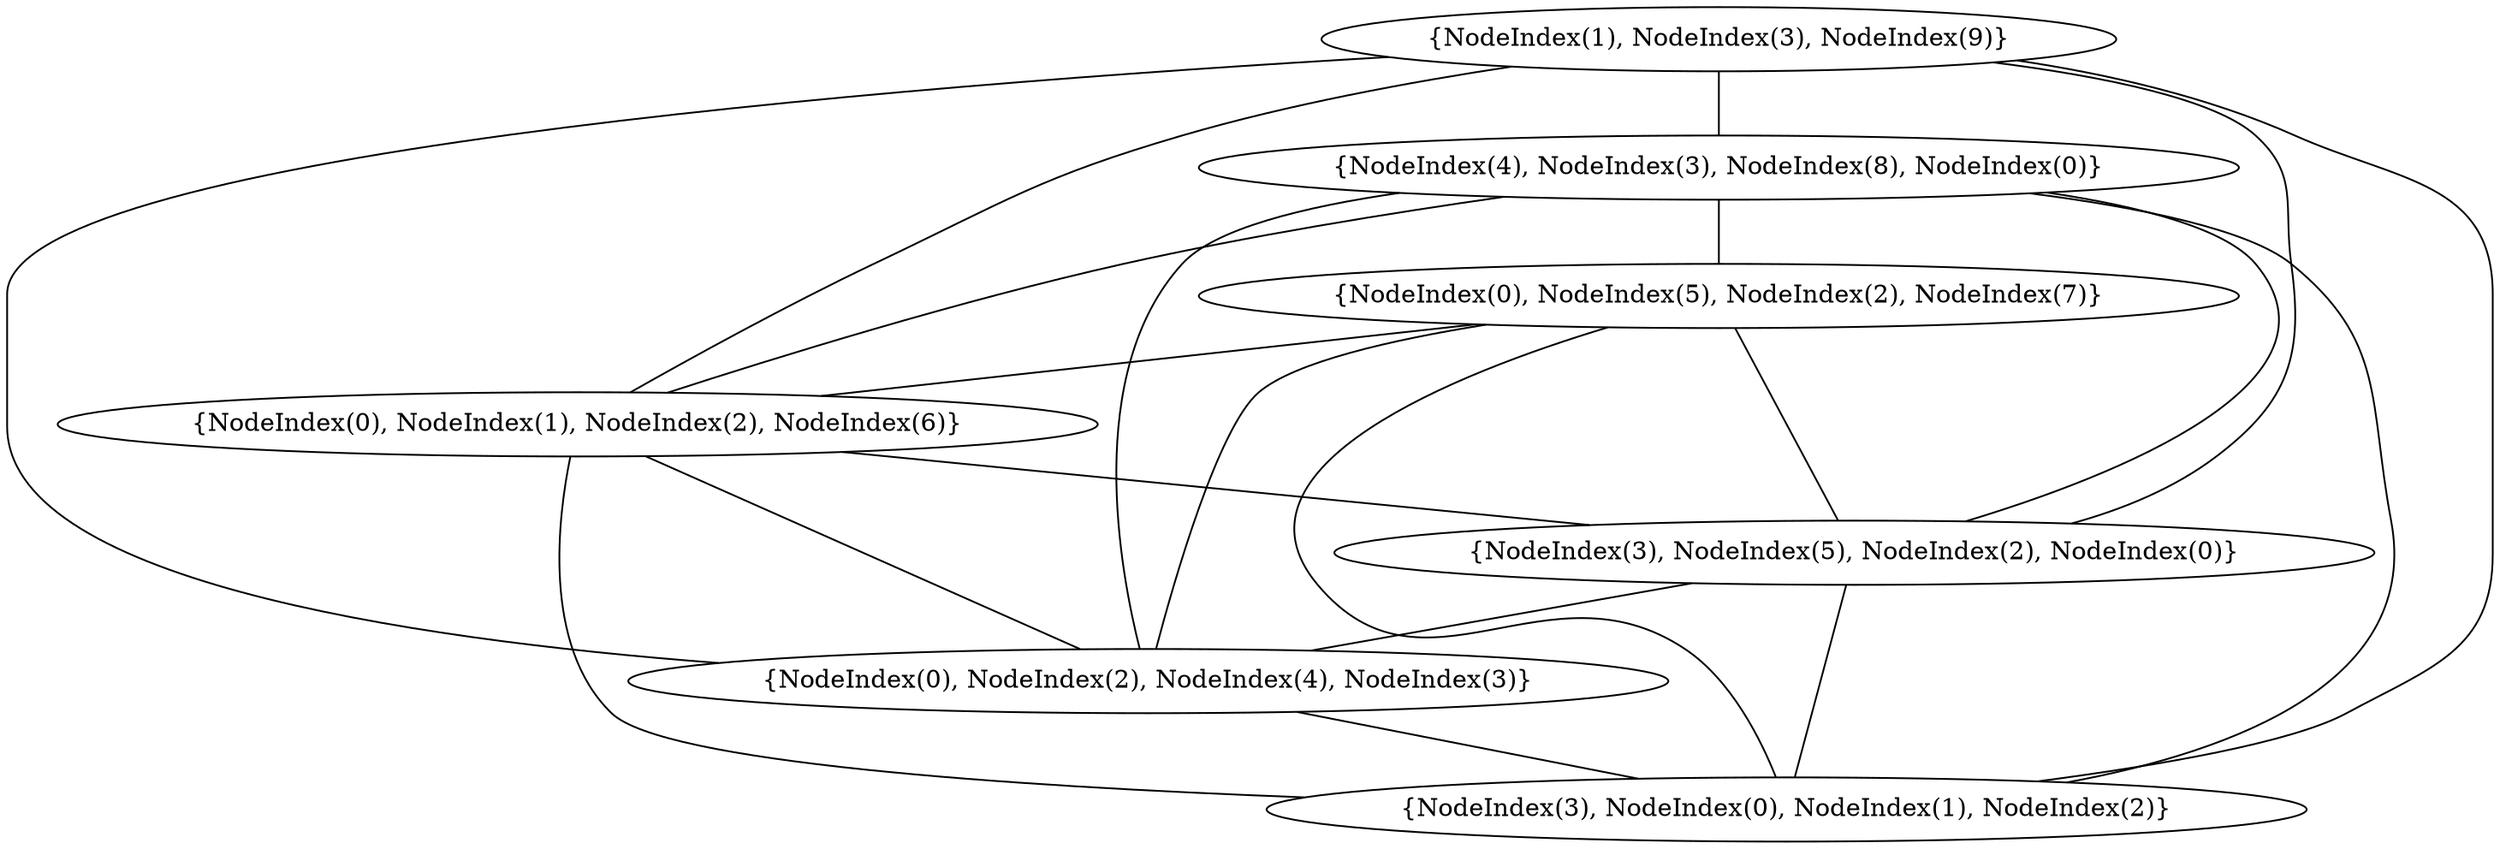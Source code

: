 graph {
    0 [ label = "{NodeIndex(3), NodeIndex(0), NodeIndex(1), NodeIndex(2)}" ]
    1 [ label = "{NodeIndex(0), NodeIndex(2), NodeIndex(4), NodeIndex(3)}" ]
    2 [ label = "{NodeIndex(3), NodeIndex(5), NodeIndex(2), NodeIndex(0)}" ]
    3 [ label = "{NodeIndex(0), NodeIndex(1), NodeIndex(2), NodeIndex(6)}" ]
    4 [ label = "{NodeIndex(0), NodeIndex(5), NodeIndex(2), NodeIndex(7)}" ]
    5 [ label = "{NodeIndex(4), NodeIndex(3), NodeIndex(8), NodeIndex(0)}" ]
    6 [ label = "{NodeIndex(1), NodeIndex(3), NodeIndex(9)}" ]
    1 -- 0 [ ]
    2 -- 0 [ ]
    2 -- 1 [ ]
    3 -- 0 [ ]
    3 -- 1 [ ]
    3 -- 2 [ ]
    4 -- 0 [ ]
    4 -- 1 [ ]
    4 -- 2 [ ]
    4 -- 3 [ ]
    5 -- 0 [ ]
    5 -- 1 [ ]
    5 -- 2 [ ]
    5 -- 3 [ ]
    5 -- 4 [ ]
    6 -- 0 [ ]
    6 -- 1 [ ]
    6 -- 2 [ ]
    6 -- 3 [ ]
    6 -- 5 [ ]
}
